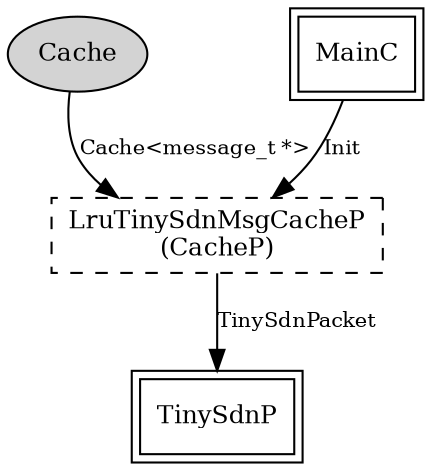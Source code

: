 digraph "LruTinySdnMsgCacheC" {
  n0x2b61078601a0 [shape=ellipse, style=filled, label="Cache", fontsize=12];
  "LruTinySdnMsgCacheC.CacheP" [fontsize=12, shape=box, style=dashed, label="LruTinySdnMsgCacheP\n(CacheP)", URL="../chtml/LruTinySdnMsgCacheP.html"];
  "LruTinySdnMsgCacheC.CacheP" [fontsize=12, shape=box, style=dashed, label="LruTinySdnMsgCacheP\n(CacheP)", URL="../chtml/LruTinySdnMsgCacheP.html"];
  "TinySdnP" [fontsize=12, shape=box,peripheries=2, URL="../chtml/TinySdnP.html"];
  "MainC" [fontsize=12, shape=box,peripheries=2, URL="../chtml/MainC.html"];
  "LruTinySdnMsgCacheC.CacheP" [fontsize=12, shape=box, style=dashed, label="LruTinySdnMsgCacheP\n(CacheP)", URL="../chtml/LruTinySdnMsgCacheP.html"];
  "n0x2b61078601a0" -> "LruTinySdnMsgCacheC.CacheP" [label="Cache<message_t *>", URL="../ihtml/Cache.html", fontsize=10];
  "LruTinySdnMsgCacheC.CacheP" -> "TinySdnP" [label="TinySdnPacket", URL="../ihtml/TinySdnPacket.html", fontsize=10];
  "MainC" -> "LruTinySdnMsgCacheC.CacheP" [label="Init", URL="../ihtml/Init.html", fontsize=10];
}
